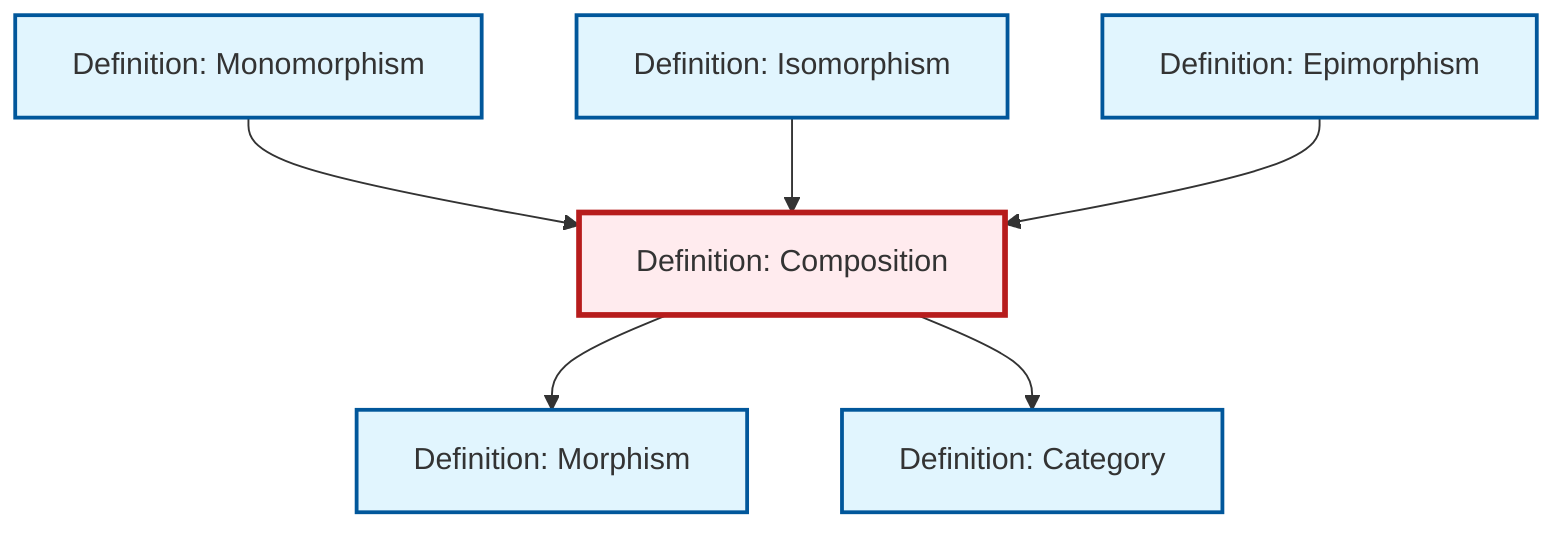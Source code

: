 graph TD
    classDef definition fill:#e1f5fe,stroke:#01579b,stroke-width:2px
    classDef theorem fill:#f3e5f5,stroke:#4a148c,stroke-width:2px
    classDef axiom fill:#fff3e0,stroke:#e65100,stroke-width:2px
    classDef example fill:#e8f5e9,stroke:#1b5e20,stroke-width:2px
    classDef current fill:#ffebee,stroke:#b71c1c,stroke-width:3px
    def-composition["Definition: Composition"]:::definition
    def-category["Definition: Category"]:::definition
    def-morphism["Definition: Morphism"]:::definition
    def-isomorphism["Definition: Isomorphism"]:::definition
    def-monomorphism["Definition: Monomorphism"]:::definition
    def-epimorphism["Definition: Epimorphism"]:::definition
    def-monomorphism --> def-composition
    def-composition --> def-morphism
    def-isomorphism --> def-composition
    def-epimorphism --> def-composition
    def-composition --> def-category
    class def-composition current
